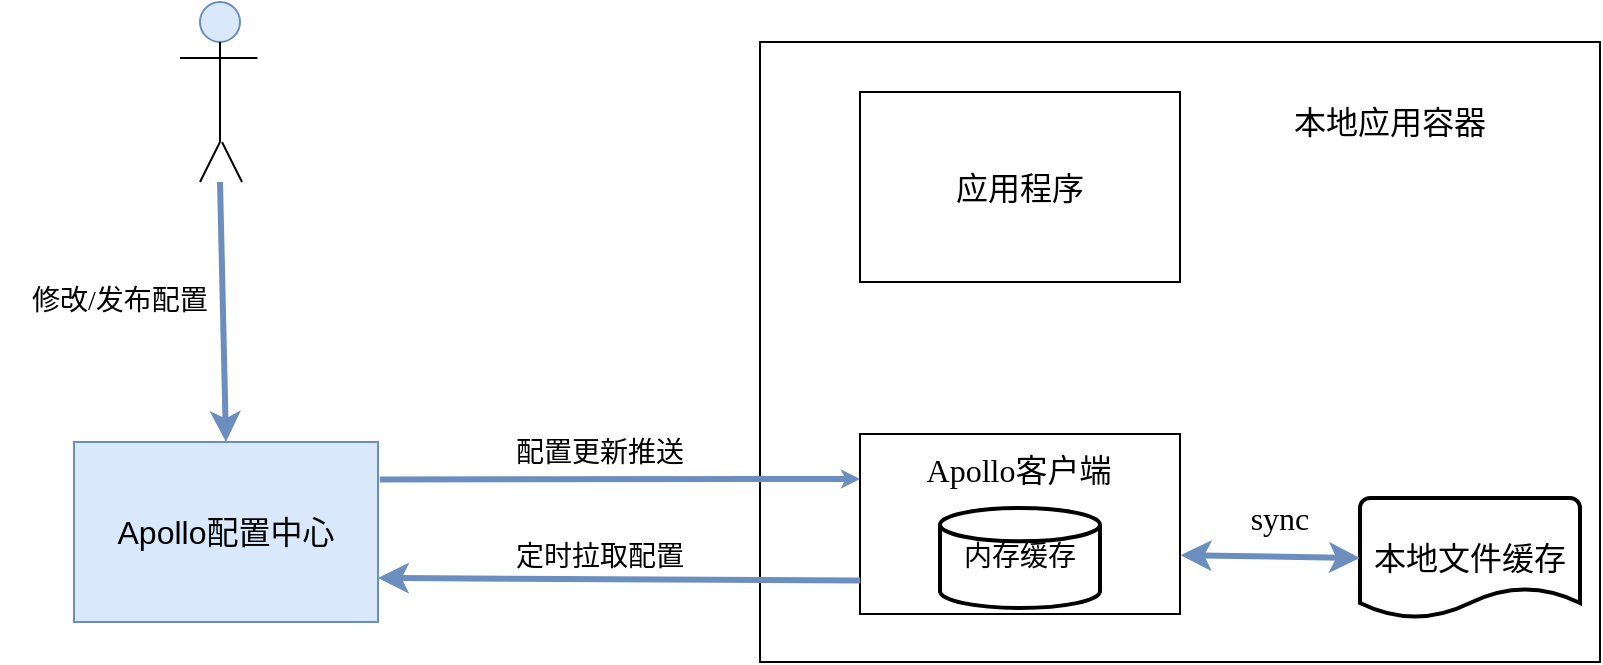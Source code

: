 <mxfile version="14.7.0" type="github">
  <diagram name="Page-1" id="74e2e168-ea6b-b213-b513-2b3c1d86103e">
    <mxGraphModel dx="771" dy="447" grid="1" gridSize="10" guides="1" tooltips="1" connect="1" arrows="1" fold="1" page="1" pageScale="1" pageWidth="1100" pageHeight="850" background="none" math="0" shadow="0">
      <root>
        <mxCell id="0" />
        <mxCell id="1" parent="0" />
        <mxCell id="E5fLCeuCiGyZJZs4yHPO-1" value="" style="ellipse;whiteSpace=wrap;html=1;fontSize=12;fillColor=#dae8fc;strokeColor=#6c8ebf;" vertex="1" parent="1">
          <mxGeometry x="180" y="330" width="20" height="20" as="geometry" />
        </mxCell>
        <mxCell id="E5fLCeuCiGyZJZs4yHPO-2" value="" style="endArrow=none;html=1;fontSize=12;" edge="1" parent="1">
          <mxGeometry width="50" height="50" relative="1" as="geometry">
            <mxPoint x="170" y="358" as="sourcePoint" />
            <mxPoint x="200" y="358" as="targetPoint" />
            <Array as="points">
              <mxPoint x="200" y="358" />
              <mxPoint x="210" y="358" />
            </Array>
          </mxGeometry>
        </mxCell>
        <mxCell id="E5fLCeuCiGyZJZs4yHPO-3" value="" style="endArrow=none;html=1;fontSize=12;" edge="1" parent="1">
          <mxGeometry width="50" height="50" relative="1" as="geometry">
            <mxPoint x="190" y="400" as="sourcePoint" />
            <mxPoint x="190" y="350" as="targetPoint" />
          </mxGeometry>
        </mxCell>
        <mxCell id="E5fLCeuCiGyZJZs4yHPO-4" value="" style="endArrow=none;html=1;fontSize=12;" edge="1" parent="1">
          <mxGeometry width="50" height="50" relative="1" as="geometry">
            <mxPoint x="180" y="420" as="sourcePoint" />
            <mxPoint x="190" y="400" as="targetPoint" />
          </mxGeometry>
        </mxCell>
        <mxCell id="E5fLCeuCiGyZJZs4yHPO-5" value="" style="endArrow=none;html=1;fontSize=12;" edge="1" parent="1">
          <mxGeometry width="50" height="50" relative="1" as="geometry">
            <mxPoint x="191" y="400" as="sourcePoint" />
            <mxPoint x="201" y="420" as="targetPoint" />
          </mxGeometry>
        </mxCell>
        <mxCell id="E5fLCeuCiGyZJZs4yHPO-6" value="&lt;font style=&quot;font-size: 16px&quot;&gt;Apollo配置中心&lt;/font&gt;" style="rounded=0;whiteSpace=wrap;html=1;fontSize=12;fillColor=#dae8fc;strokeColor=#6c8ebf;" vertex="1" parent="1">
          <mxGeometry x="117" y="550" width="152" height="90" as="geometry" />
        </mxCell>
        <mxCell id="E5fLCeuCiGyZJZs4yHPO-9" value="" style="endArrow=classic;html=1;fillColor=#dae8fc;strokeColor=#6c8ebf;fontSize=12;entryX=0.5;entryY=0;entryDx=0;entryDy=0;fontStyle=1;strokeWidth=3;" edge="1" parent="1" target="E5fLCeuCiGyZJZs4yHPO-6">
          <mxGeometry width="50" height="50" relative="1" as="geometry">
            <mxPoint x="190" y="420" as="sourcePoint" />
            <mxPoint x="189.71" y="510" as="targetPoint" />
          </mxGeometry>
        </mxCell>
        <mxCell id="E5fLCeuCiGyZJZs4yHPO-10" value="&lt;font style=&quot;font-size: 14px&quot;&gt;修改/发布配置&lt;/font&gt;" style="text;html=1;strokeColor=none;fillColor=none;align=center;verticalAlign=middle;whiteSpace=wrap;rounded=0;fontSize=12;fontFamily=Times New Roman;" vertex="1" parent="1">
          <mxGeometry x="80" y="470" width="120" height="20" as="geometry" />
        </mxCell>
        <mxCell id="E5fLCeuCiGyZJZs4yHPO-11" value="" style="rounded=0;whiteSpace=wrap;html=1;fontFamily=Times New Roman;fontSize=12;" vertex="1" parent="1">
          <mxGeometry x="460" y="350" width="420" height="310" as="geometry" />
        </mxCell>
        <mxCell id="E5fLCeuCiGyZJZs4yHPO-12" value="&lt;font style=&quot;font-size: 16px&quot;&gt;本地应用容器&lt;/font&gt;" style="text;html=1;strokeColor=none;fillColor=none;align=center;verticalAlign=middle;whiteSpace=wrap;rounded=0;fontFamily=Times New Roman;fontSize=12;" vertex="1" parent="1">
          <mxGeometry x="710" y="375" width="130" height="30" as="geometry" />
        </mxCell>
        <mxCell id="E5fLCeuCiGyZJZs4yHPO-13" value="&lt;font style=&quot;font-size: 16px&quot;&gt;应用程序&lt;/font&gt;" style="rounded=0;whiteSpace=wrap;html=1;fontFamily=Times New Roman;fontSize=12;" vertex="1" parent="1">
          <mxGeometry x="510" y="375" width="160" height="95" as="geometry" />
        </mxCell>
        <mxCell id="E5fLCeuCiGyZJZs4yHPO-14" value="" style="rounded=0;whiteSpace=wrap;html=1;fontFamily=Times New Roman;fontSize=12;" vertex="1" parent="1">
          <mxGeometry x="510" y="546" width="160" height="90" as="geometry" />
        </mxCell>
        <mxCell id="E5fLCeuCiGyZJZs4yHPO-15" value="&lt;font style=&quot;font-size: 16px&quot;&gt;本地文件缓存&lt;/font&gt;" style="strokeWidth=2;html=1;shape=mxgraph.flowchart.document2;whiteSpace=wrap;size=0.25;fontFamily=Times New Roman;fontSize=12;" vertex="1" parent="1">
          <mxGeometry x="760" y="578" width="110" height="60" as="geometry" />
        </mxCell>
        <mxCell id="E5fLCeuCiGyZJZs4yHPO-16" value="&lt;font style=&quot;font-size: 14px&quot;&gt;内存缓存&lt;/font&gt;" style="strokeWidth=2;html=1;shape=mxgraph.flowchart.database;whiteSpace=wrap;fontFamily=Times New Roman;fontSize=12;" vertex="1" parent="1">
          <mxGeometry x="550" y="583" width="80" height="50" as="geometry" />
        </mxCell>
        <mxCell id="E5fLCeuCiGyZJZs4yHPO-17" value="&lt;font style=&quot;font-size: 16px&quot;&gt;Apollo客户端&lt;/font&gt;" style="text;html=1;strokeColor=none;fillColor=none;align=center;verticalAlign=middle;whiteSpace=wrap;rounded=0;fontFamily=Times New Roman;fontSize=12;" vertex="1" parent="1">
          <mxGeometry x="537" y="554" width="105" height="20" as="geometry" />
        </mxCell>
        <mxCell id="E5fLCeuCiGyZJZs4yHPO-18" value="" style="endArrow=classic;startArrow=classic;html=1;fontFamily=Times New Roman;fontSize=12;strokeWidth=3;entryX=0;entryY=0.5;entryDx=0;entryDy=0;entryPerimeter=0;exitX=1.002;exitY=0.673;exitDx=0;exitDy=0;exitPerimeter=0;fillColor=#dae8fc;strokeColor=#6c8ebf;" edge="1" parent="1" source="E5fLCeuCiGyZJZs4yHPO-14" target="E5fLCeuCiGyZJZs4yHPO-15">
          <mxGeometry width="50" height="50" relative="1" as="geometry">
            <mxPoint x="670" y="613" as="sourcePoint" />
            <mxPoint x="750" y="613" as="targetPoint" />
          </mxGeometry>
        </mxCell>
        <mxCell id="E5fLCeuCiGyZJZs4yHPO-19" value="&lt;font style=&quot;font-size: 16px&quot;&gt;sync&lt;/font&gt;" style="text;html=1;strokeColor=none;fillColor=none;align=center;verticalAlign=middle;whiteSpace=wrap;rounded=0;fontFamily=Times New Roman;fontSize=12;" vertex="1" parent="1">
          <mxGeometry x="700" y="578" width="40" height="20" as="geometry" />
        </mxCell>
        <mxCell id="E5fLCeuCiGyZJZs4yHPO-20" value="" style="endArrow=classic;html=1;fillColor=#dae8fc;strokeColor=#6c8ebf;fontSize=12;fontStyle=1;strokeWidth=3;entryX=0;entryY=0.25;entryDx=0;entryDy=0;exitX=1.006;exitY=0.208;exitDx=0;exitDy=0;endSize=0;startSize=0;jumpSize=0;exitPerimeter=0;" edge="1" parent="1" source="E5fLCeuCiGyZJZs4yHPO-6" target="E5fLCeuCiGyZJZs4yHPO-14">
          <mxGeometry width="50" height="50" relative="1" as="geometry">
            <mxPoint x="269" y="567.5" as="sourcePoint" />
            <mxPoint x="490" y="568" as="targetPoint" />
          </mxGeometry>
        </mxCell>
        <mxCell id="E5fLCeuCiGyZJZs4yHPO-21" value="" style="endArrow=classic;html=1;fontFamily=Times New Roman;fontSize=12;strokeWidth=3;exitX=0.001;exitY=0.814;exitDx=0;exitDy=0;fillColor=#dae8fc;strokeColor=#6c8ebf;exitPerimeter=0;" edge="1" parent="1" source="E5fLCeuCiGyZJZs4yHPO-14">
          <mxGeometry width="50" height="50" relative="1" as="geometry">
            <mxPoint x="450" y="670" as="sourcePoint" />
            <mxPoint x="269" y="618" as="targetPoint" />
          </mxGeometry>
        </mxCell>
        <mxCell id="E5fLCeuCiGyZJZs4yHPO-22" value="&lt;font style=&quot;font-size: 14px&quot;&gt;配置更新推送&lt;/font&gt;" style="text;html=1;strokeColor=none;fillColor=none;align=center;verticalAlign=middle;whiteSpace=wrap;rounded=0;fontSize=12;fontFamily=Times New Roman;" vertex="1" parent="1">
          <mxGeometry x="320" y="546" width="120" height="20" as="geometry" />
        </mxCell>
        <mxCell id="E5fLCeuCiGyZJZs4yHPO-23" value="&lt;font style=&quot;font-size: 14px&quot;&gt;定时拉取配置&lt;/font&gt;" style="text;html=1;strokeColor=none;fillColor=none;align=center;verticalAlign=middle;whiteSpace=wrap;rounded=0;fontSize=12;fontFamily=Times New Roman;" vertex="1" parent="1">
          <mxGeometry x="320" y="598" width="120" height="20" as="geometry" />
        </mxCell>
      </root>
    </mxGraphModel>
  </diagram>
</mxfile>
